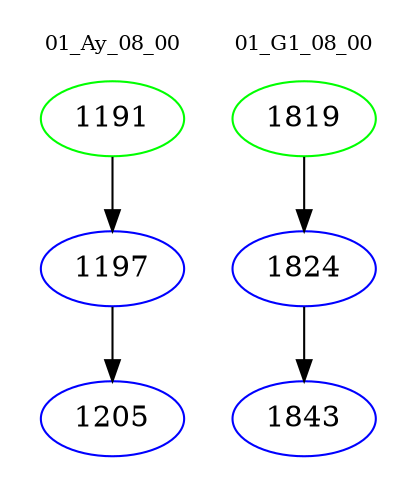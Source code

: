 digraph{
subgraph cluster_0 {
color = white
label = "01_Ay_08_00";
fontsize=10;
T0_1191 [label="1191", color="green"]
T0_1191 -> T0_1197 [color="black"]
T0_1197 [label="1197", color="blue"]
T0_1197 -> T0_1205 [color="black"]
T0_1205 [label="1205", color="blue"]
}
subgraph cluster_1 {
color = white
label = "01_G1_08_00";
fontsize=10;
T1_1819 [label="1819", color="green"]
T1_1819 -> T1_1824 [color="black"]
T1_1824 [label="1824", color="blue"]
T1_1824 -> T1_1843 [color="black"]
T1_1843 [label="1843", color="blue"]
}
}

